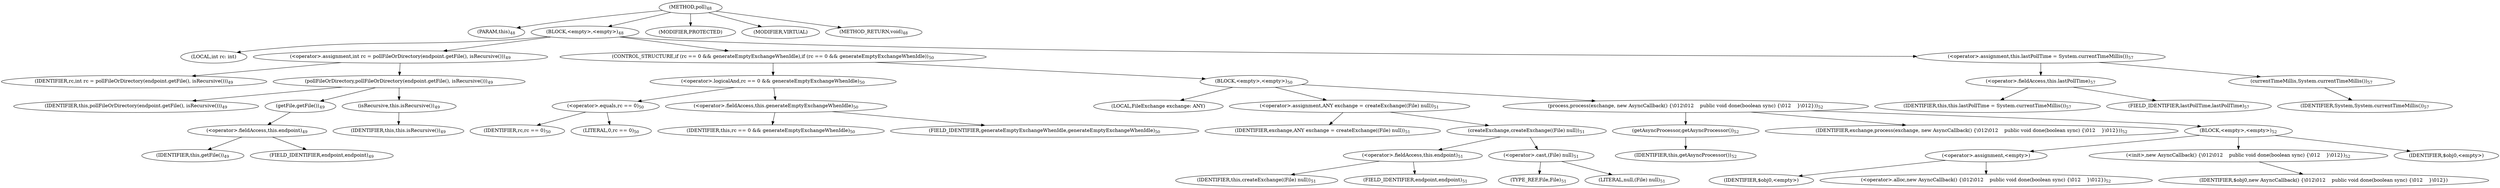 digraph "poll" {  
"82" [label = <(METHOD,poll)<SUB>48</SUB>> ]
"7" [label = <(PARAM,this)<SUB>48</SUB>> ]
"83" [label = <(BLOCK,&lt;empty&gt;,&lt;empty&gt;)<SUB>48</SUB>> ]
"84" [label = <(LOCAL,int rc: int)> ]
"85" [label = <(&lt;operator&gt;.assignment,int rc = pollFileOrDirectory(endpoint.getFile(), isRecursive()))<SUB>49</SUB>> ]
"86" [label = <(IDENTIFIER,rc,int rc = pollFileOrDirectory(endpoint.getFile(), isRecursive()))<SUB>49</SUB>> ]
"87" [label = <(pollFileOrDirectory,pollFileOrDirectory(endpoint.getFile(), isRecursive()))<SUB>49</SUB>> ]
"8" [label = <(IDENTIFIER,this,pollFileOrDirectory(endpoint.getFile(), isRecursive()))<SUB>49</SUB>> ]
"88" [label = <(getFile,getFile())<SUB>49</SUB>> ]
"89" [label = <(&lt;operator&gt;.fieldAccess,this.endpoint)<SUB>49</SUB>> ]
"90" [label = <(IDENTIFIER,this,getFile())<SUB>49</SUB>> ]
"91" [label = <(FIELD_IDENTIFIER,endpoint,endpoint)<SUB>49</SUB>> ]
"92" [label = <(isRecursive,this.isRecursive())<SUB>49</SUB>> ]
"6" [label = <(IDENTIFIER,this,this.isRecursive())<SUB>49</SUB>> ]
"93" [label = <(CONTROL_STRUCTURE,if (rc == 0 &amp;&amp; generateEmptyExchangeWhenIdle),if (rc == 0 &amp;&amp; generateEmptyExchangeWhenIdle))<SUB>50</SUB>> ]
"94" [label = <(&lt;operator&gt;.logicalAnd,rc == 0 &amp;&amp; generateEmptyExchangeWhenIdle)<SUB>50</SUB>> ]
"95" [label = <(&lt;operator&gt;.equals,rc == 0)<SUB>50</SUB>> ]
"96" [label = <(IDENTIFIER,rc,rc == 0)<SUB>50</SUB>> ]
"97" [label = <(LITERAL,0,rc == 0)<SUB>50</SUB>> ]
"98" [label = <(&lt;operator&gt;.fieldAccess,this.generateEmptyExchangeWhenIdle)<SUB>50</SUB>> ]
"99" [label = <(IDENTIFIER,this,rc == 0 &amp;&amp; generateEmptyExchangeWhenIdle)<SUB>50</SUB>> ]
"100" [label = <(FIELD_IDENTIFIER,generateEmptyExchangeWhenIdle,generateEmptyExchangeWhenIdle)<SUB>50</SUB>> ]
"101" [label = <(BLOCK,&lt;empty&gt;,&lt;empty&gt;)<SUB>50</SUB>> ]
"102" [label = <(LOCAL,FileExchange exchange: ANY)> ]
"103" [label = <(&lt;operator&gt;.assignment,ANY exchange = createExchange((File) null))<SUB>51</SUB>> ]
"104" [label = <(IDENTIFIER,exchange,ANY exchange = createExchange((File) null))<SUB>51</SUB>> ]
"105" [label = <(createExchange,createExchange((File) null))<SUB>51</SUB>> ]
"106" [label = <(&lt;operator&gt;.fieldAccess,this.endpoint)<SUB>51</SUB>> ]
"107" [label = <(IDENTIFIER,this,createExchange((File) null))<SUB>51</SUB>> ]
"108" [label = <(FIELD_IDENTIFIER,endpoint,endpoint)<SUB>51</SUB>> ]
"109" [label = <(&lt;operator&gt;.cast,(File) null)<SUB>51</SUB>> ]
"110" [label = <(TYPE_REF,File,File)<SUB>51</SUB>> ]
"111" [label = <(LITERAL,null,(File) null)<SUB>51</SUB>> ]
"112" [label = <(process,process(exchange, new AsyncCallback() {\012\012    public void done(boolean sync) {\012    }\012}))<SUB>52</SUB>> ]
"113" [label = <(getAsyncProcessor,getAsyncProcessor())<SUB>52</SUB>> ]
"9" [label = <(IDENTIFIER,this,getAsyncProcessor())<SUB>52</SUB>> ]
"114" [label = <(IDENTIFIER,exchange,process(exchange, new AsyncCallback() {\012\012    public void done(boolean sync) {\012    }\012}))<SUB>52</SUB>> ]
"115" [label = <(BLOCK,&lt;empty&gt;,&lt;empty&gt;)<SUB>52</SUB>> ]
"116" [label = <(&lt;operator&gt;.assignment,&lt;empty&gt;)> ]
"117" [label = <(IDENTIFIER,$obj0,&lt;empty&gt;)> ]
"118" [label = <(&lt;operator&gt;.alloc,new AsyncCallback() {\012\012    public void done(boolean sync) {\012    }\012})<SUB>52</SUB>> ]
"119" [label = <(&lt;init&gt;,new AsyncCallback() {\012\012    public void done(boolean sync) {\012    }\012})<SUB>52</SUB>> ]
"120" [label = <(IDENTIFIER,$obj0,new AsyncCallback() {\012\012    public void done(boolean sync) {\012    }\012})> ]
"121" [label = <(IDENTIFIER,$obj0,&lt;empty&gt;)> ]
"122" [label = <(&lt;operator&gt;.assignment,this.lastPollTime = System.currentTimeMillis())<SUB>57</SUB>> ]
"123" [label = <(&lt;operator&gt;.fieldAccess,this.lastPollTime)<SUB>57</SUB>> ]
"124" [label = <(IDENTIFIER,this,this.lastPollTime = System.currentTimeMillis())<SUB>57</SUB>> ]
"125" [label = <(FIELD_IDENTIFIER,lastPollTime,lastPollTime)<SUB>57</SUB>> ]
"126" [label = <(currentTimeMillis,System.currentTimeMillis())<SUB>57</SUB>> ]
"127" [label = <(IDENTIFIER,System,System.currentTimeMillis())<SUB>57</SUB>> ]
"128" [label = <(MODIFIER,PROTECTED)> ]
"129" [label = <(MODIFIER,VIRTUAL)> ]
"130" [label = <(METHOD_RETURN,void)<SUB>48</SUB>> ]
  "82" -> "7" 
  "82" -> "83" 
  "82" -> "128" 
  "82" -> "129" 
  "82" -> "130" 
  "83" -> "84" 
  "83" -> "85" 
  "83" -> "93" 
  "83" -> "122" 
  "85" -> "86" 
  "85" -> "87" 
  "87" -> "8" 
  "87" -> "88" 
  "87" -> "92" 
  "88" -> "89" 
  "89" -> "90" 
  "89" -> "91" 
  "92" -> "6" 
  "93" -> "94" 
  "93" -> "101" 
  "94" -> "95" 
  "94" -> "98" 
  "95" -> "96" 
  "95" -> "97" 
  "98" -> "99" 
  "98" -> "100" 
  "101" -> "102" 
  "101" -> "103" 
  "101" -> "112" 
  "103" -> "104" 
  "103" -> "105" 
  "105" -> "106" 
  "105" -> "109" 
  "106" -> "107" 
  "106" -> "108" 
  "109" -> "110" 
  "109" -> "111" 
  "112" -> "113" 
  "112" -> "114" 
  "112" -> "115" 
  "113" -> "9" 
  "115" -> "116" 
  "115" -> "119" 
  "115" -> "121" 
  "116" -> "117" 
  "116" -> "118" 
  "119" -> "120" 
  "122" -> "123" 
  "122" -> "126" 
  "123" -> "124" 
  "123" -> "125" 
  "126" -> "127" 
}
